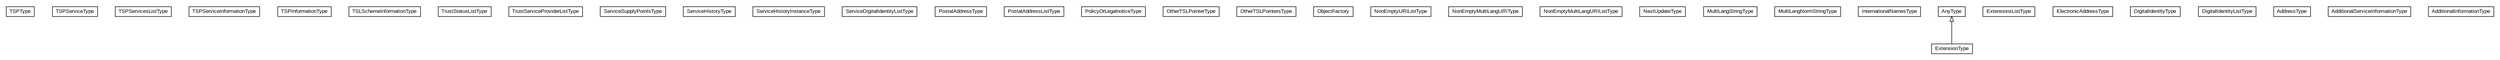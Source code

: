 #!/usr/local/bin/dot
#
# Class diagram 
# Generated by UMLGraph version R5_6-24-gf6e263 (http://www.umlgraph.org/)
#

digraph G {
	edge [fontname="arial",fontsize=10,labelfontname="arial",labelfontsize=10];
	node [fontname="arial",fontsize=10,shape=plaintext];
	nodesep=0.25;
	ranksep=0.5;
	// eu.europa.esig.jaxb.tsl.TSPType
	c73799 [label=<<table title="eu.europa.esig.jaxb.tsl.TSPType" border="0" cellborder="1" cellspacing="0" cellpadding="2" port="p" href="./TSPType.html">
		<tr><td><table border="0" cellspacing="0" cellpadding="1">
<tr><td align="center" balign="center"> TSPType </td></tr>
		</table></td></tr>
		</table>>, URL="./TSPType.html", fontname="arial", fontcolor="black", fontsize=10.0];
	// eu.europa.esig.jaxb.tsl.TSPServiceType
	c73800 [label=<<table title="eu.europa.esig.jaxb.tsl.TSPServiceType" border="0" cellborder="1" cellspacing="0" cellpadding="2" port="p" href="./TSPServiceType.html">
		<tr><td><table border="0" cellspacing="0" cellpadding="1">
<tr><td align="center" balign="center"> TSPServiceType </td></tr>
		</table></td></tr>
		</table>>, URL="./TSPServiceType.html", fontname="arial", fontcolor="black", fontsize=10.0];
	// eu.europa.esig.jaxb.tsl.TSPServicesListType
	c73801 [label=<<table title="eu.europa.esig.jaxb.tsl.TSPServicesListType" border="0" cellborder="1" cellspacing="0" cellpadding="2" port="p" href="./TSPServicesListType.html">
		<tr><td><table border="0" cellspacing="0" cellpadding="1">
<tr><td align="center" balign="center"> TSPServicesListType </td></tr>
		</table></td></tr>
		</table>>, URL="./TSPServicesListType.html", fontname="arial", fontcolor="black", fontsize=10.0];
	// eu.europa.esig.jaxb.tsl.TSPServiceInformationType
	c73802 [label=<<table title="eu.europa.esig.jaxb.tsl.TSPServiceInformationType" border="0" cellborder="1" cellspacing="0" cellpadding="2" port="p" href="./TSPServiceInformationType.html">
		<tr><td><table border="0" cellspacing="0" cellpadding="1">
<tr><td align="center" balign="center"> TSPServiceInformationType </td></tr>
		</table></td></tr>
		</table>>, URL="./TSPServiceInformationType.html", fontname="arial", fontcolor="black", fontsize=10.0];
	// eu.europa.esig.jaxb.tsl.TSPInformationType
	c73803 [label=<<table title="eu.europa.esig.jaxb.tsl.TSPInformationType" border="0" cellborder="1" cellspacing="0" cellpadding="2" port="p" href="./TSPInformationType.html">
		<tr><td><table border="0" cellspacing="0" cellpadding="1">
<tr><td align="center" balign="center"> TSPInformationType </td></tr>
		</table></td></tr>
		</table>>, URL="./TSPInformationType.html", fontname="arial", fontcolor="black", fontsize=10.0];
	// eu.europa.esig.jaxb.tsl.TSLSchemeInformationType
	c73804 [label=<<table title="eu.europa.esig.jaxb.tsl.TSLSchemeInformationType" border="0" cellborder="1" cellspacing="0" cellpadding="2" port="p" href="./TSLSchemeInformationType.html">
		<tr><td><table border="0" cellspacing="0" cellpadding="1">
<tr><td align="center" balign="center"> TSLSchemeInformationType </td></tr>
		</table></td></tr>
		</table>>, URL="./TSLSchemeInformationType.html", fontname="arial", fontcolor="black", fontsize=10.0];
	// eu.europa.esig.jaxb.tsl.TrustStatusListType
	c73805 [label=<<table title="eu.europa.esig.jaxb.tsl.TrustStatusListType" border="0" cellborder="1" cellspacing="0" cellpadding="2" port="p" href="./TrustStatusListType.html">
		<tr><td><table border="0" cellspacing="0" cellpadding="1">
<tr><td align="center" balign="center"> TrustStatusListType </td></tr>
		</table></td></tr>
		</table>>, URL="./TrustStatusListType.html", fontname="arial", fontcolor="black", fontsize=10.0];
	// eu.europa.esig.jaxb.tsl.TrustServiceProviderListType
	c73806 [label=<<table title="eu.europa.esig.jaxb.tsl.TrustServiceProviderListType" border="0" cellborder="1" cellspacing="0" cellpadding="2" port="p" href="./TrustServiceProviderListType.html">
		<tr><td><table border="0" cellspacing="0" cellpadding="1">
<tr><td align="center" balign="center"> TrustServiceProviderListType </td></tr>
		</table></td></tr>
		</table>>, URL="./TrustServiceProviderListType.html", fontname="arial", fontcolor="black", fontsize=10.0];
	// eu.europa.esig.jaxb.tsl.ServiceSupplyPointsType
	c73807 [label=<<table title="eu.europa.esig.jaxb.tsl.ServiceSupplyPointsType" border="0" cellborder="1" cellspacing="0" cellpadding="2" port="p" href="./ServiceSupplyPointsType.html">
		<tr><td><table border="0" cellspacing="0" cellpadding="1">
<tr><td align="center" balign="center"> ServiceSupplyPointsType </td></tr>
		</table></td></tr>
		</table>>, URL="./ServiceSupplyPointsType.html", fontname="arial", fontcolor="black", fontsize=10.0];
	// eu.europa.esig.jaxb.tsl.ServiceHistoryType
	c73808 [label=<<table title="eu.europa.esig.jaxb.tsl.ServiceHistoryType" border="0" cellborder="1" cellspacing="0" cellpadding="2" port="p" href="./ServiceHistoryType.html">
		<tr><td><table border="0" cellspacing="0" cellpadding="1">
<tr><td align="center" balign="center"> ServiceHistoryType </td></tr>
		</table></td></tr>
		</table>>, URL="./ServiceHistoryType.html", fontname="arial", fontcolor="black", fontsize=10.0];
	// eu.europa.esig.jaxb.tsl.ServiceHistoryInstanceType
	c73809 [label=<<table title="eu.europa.esig.jaxb.tsl.ServiceHistoryInstanceType" border="0" cellborder="1" cellspacing="0" cellpadding="2" port="p" href="./ServiceHistoryInstanceType.html">
		<tr><td><table border="0" cellspacing="0" cellpadding="1">
<tr><td align="center" balign="center"> ServiceHistoryInstanceType </td></tr>
		</table></td></tr>
		</table>>, URL="./ServiceHistoryInstanceType.html", fontname="arial", fontcolor="black", fontsize=10.0];
	// eu.europa.esig.jaxb.tsl.ServiceDigitalIdentityListType
	c73810 [label=<<table title="eu.europa.esig.jaxb.tsl.ServiceDigitalIdentityListType" border="0" cellborder="1" cellspacing="0" cellpadding="2" port="p" href="./ServiceDigitalIdentityListType.html">
		<tr><td><table border="0" cellspacing="0" cellpadding="1">
<tr><td align="center" balign="center"> ServiceDigitalIdentityListType </td></tr>
		</table></td></tr>
		</table>>, URL="./ServiceDigitalIdentityListType.html", fontname="arial", fontcolor="black", fontsize=10.0];
	// eu.europa.esig.jaxb.tsl.PostalAddressType
	c73811 [label=<<table title="eu.europa.esig.jaxb.tsl.PostalAddressType" border="0" cellborder="1" cellspacing="0" cellpadding="2" port="p" href="./PostalAddressType.html">
		<tr><td><table border="0" cellspacing="0" cellpadding="1">
<tr><td align="center" balign="center"> PostalAddressType </td></tr>
		</table></td></tr>
		</table>>, URL="./PostalAddressType.html", fontname="arial", fontcolor="black", fontsize=10.0];
	// eu.europa.esig.jaxb.tsl.PostalAddressListType
	c73812 [label=<<table title="eu.europa.esig.jaxb.tsl.PostalAddressListType" border="0" cellborder="1" cellspacing="0" cellpadding="2" port="p" href="./PostalAddressListType.html">
		<tr><td><table border="0" cellspacing="0" cellpadding="1">
<tr><td align="center" balign="center"> PostalAddressListType </td></tr>
		</table></td></tr>
		</table>>, URL="./PostalAddressListType.html", fontname="arial", fontcolor="black", fontsize=10.0];
	// eu.europa.esig.jaxb.tsl.PolicyOrLegalnoticeType
	c73813 [label=<<table title="eu.europa.esig.jaxb.tsl.PolicyOrLegalnoticeType" border="0" cellborder="1" cellspacing="0" cellpadding="2" port="p" href="./PolicyOrLegalnoticeType.html">
		<tr><td><table border="0" cellspacing="0" cellpadding="1">
<tr><td align="center" balign="center"> PolicyOrLegalnoticeType </td></tr>
		</table></td></tr>
		</table>>, URL="./PolicyOrLegalnoticeType.html", fontname="arial", fontcolor="black", fontsize=10.0];
	// eu.europa.esig.jaxb.tsl.OtherTSLPointerType
	c73814 [label=<<table title="eu.europa.esig.jaxb.tsl.OtherTSLPointerType" border="0" cellborder="1" cellspacing="0" cellpadding="2" port="p" href="./OtherTSLPointerType.html">
		<tr><td><table border="0" cellspacing="0" cellpadding="1">
<tr><td align="center" balign="center"> OtherTSLPointerType </td></tr>
		</table></td></tr>
		</table>>, URL="./OtherTSLPointerType.html", fontname="arial", fontcolor="black", fontsize=10.0];
	// eu.europa.esig.jaxb.tsl.OtherTSLPointersType
	c73815 [label=<<table title="eu.europa.esig.jaxb.tsl.OtherTSLPointersType" border="0" cellborder="1" cellspacing="0" cellpadding="2" port="p" href="./OtherTSLPointersType.html">
		<tr><td><table border="0" cellspacing="0" cellpadding="1">
<tr><td align="center" balign="center"> OtherTSLPointersType </td></tr>
		</table></td></tr>
		</table>>, URL="./OtherTSLPointersType.html", fontname="arial", fontcolor="black", fontsize=10.0];
	// eu.europa.esig.jaxb.tsl.ObjectFactory
	c73816 [label=<<table title="eu.europa.esig.jaxb.tsl.ObjectFactory" border="0" cellborder="1" cellspacing="0" cellpadding="2" port="p" href="./ObjectFactory.html">
		<tr><td><table border="0" cellspacing="0" cellpadding="1">
<tr><td align="center" balign="center"> ObjectFactory </td></tr>
		</table></td></tr>
		</table>>, URL="./ObjectFactory.html", fontname="arial", fontcolor="black", fontsize=10.0];
	// eu.europa.esig.jaxb.tsl.NonEmptyURIListType
	c73817 [label=<<table title="eu.europa.esig.jaxb.tsl.NonEmptyURIListType" border="0" cellborder="1" cellspacing="0" cellpadding="2" port="p" href="./NonEmptyURIListType.html">
		<tr><td><table border="0" cellspacing="0" cellpadding="1">
<tr><td align="center" balign="center"> NonEmptyURIListType </td></tr>
		</table></td></tr>
		</table>>, URL="./NonEmptyURIListType.html", fontname="arial", fontcolor="black", fontsize=10.0];
	// eu.europa.esig.jaxb.tsl.NonEmptyMultiLangURIType
	c73818 [label=<<table title="eu.europa.esig.jaxb.tsl.NonEmptyMultiLangURIType" border="0" cellborder="1" cellspacing="0" cellpadding="2" port="p" href="./NonEmptyMultiLangURIType.html">
		<tr><td><table border="0" cellspacing="0" cellpadding="1">
<tr><td align="center" balign="center"> NonEmptyMultiLangURIType </td></tr>
		</table></td></tr>
		</table>>, URL="./NonEmptyMultiLangURIType.html", fontname="arial", fontcolor="black", fontsize=10.0];
	// eu.europa.esig.jaxb.tsl.NonEmptyMultiLangURIListType
	c73819 [label=<<table title="eu.europa.esig.jaxb.tsl.NonEmptyMultiLangURIListType" border="0" cellborder="1" cellspacing="0" cellpadding="2" port="p" href="./NonEmptyMultiLangURIListType.html">
		<tr><td><table border="0" cellspacing="0" cellpadding="1">
<tr><td align="center" balign="center"> NonEmptyMultiLangURIListType </td></tr>
		</table></td></tr>
		</table>>, URL="./NonEmptyMultiLangURIListType.html", fontname="arial", fontcolor="black", fontsize=10.0];
	// eu.europa.esig.jaxb.tsl.NextUpdateType
	c73820 [label=<<table title="eu.europa.esig.jaxb.tsl.NextUpdateType" border="0" cellborder="1" cellspacing="0" cellpadding="2" port="p" href="./NextUpdateType.html">
		<tr><td><table border="0" cellspacing="0" cellpadding="1">
<tr><td align="center" balign="center"> NextUpdateType </td></tr>
		</table></td></tr>
		</table>>, URL="./NextUpdateType.html", fontname="arial", fontcolor="black", fontsize=10.0];
	// eu.europa.esig.jaxb.tsl.MultiLangStringType
	c73821 [label=<<table title="eu.europa.esig.jaxb.tsl.MultiLangStringType" border="0" cellborder="1" cellspacing="0" cellpadding="2" port="p" href="./MultiLangStringType.html">
		<tr><td><table border="0" cellspacing="0" cellpadding="1">
<tr><td align="center" balign="center"> MultiLangStringType </td></tr>
		</table></td></tr>
		</table>>, URL="./MultiLangStringType.html", fontname="arial", fontcolor="black", fontsize=10.0];
	// eu.europa.esig.jaxb.tsl.MultiLangNormStringType
	c73822 [label=<<table title="eu.europa.esig.jaxb.tsl.MultiLangNormStringType" border="0" cellborder="1" cellspacing="0" cellpadding="2" port="p" href="./MultiLangNormStringType.html">
		<tr><td><table border="0" cellspacing="0" cellpadding="1">
<tr><td align="center" balign="center"> MultiLangNormStringType </td></tr>
		</table></td></tr>
		</table>>, URL="./MultiLangNormStringType.html", fontname="arial", fontcolor="black", fontsize=10.0];
	// eu.europa.esig.jaxb.tsl.InternationalNamesType
	c73823 [label=<<table title="eu.europa.esig.jaxb.tsl.InternationalNamesType" border="0" cellborder="1" cellspacing="0" cellpadding="2" port="p" href="./InternationalNamesType.html">
		<tr><td><table border="0" cellspacing="0" cellpadding="1">
<tr><td align="center" balign="center"> InternationalNamesType </td></tr>
		</table></td></tr>
		</table>>, URL="./InternationalNamesType.html", fontname="arial", fontcolor="black", fontsize=10.0];
	// eu.europa.esig.jaxb.tsl.ExtensionType
	c73824 [label=<<table title="eu.europa.esig.jaxb.tsl.ExtensionType" border="0" cellborder="1" cellspacing="0" cellpadding="2" port="p" href="./ExtensionType.html">
		<tr><td><table border="0" cellspacing="0" cellpadding="1">
<tr><td align="center" balign="center"> ExtensionType </td></tr>
		</table></td></tr>
		</table>>, URL="./ExtensionType.html", fontname="arial", fontcolor="black", fontsize=10.0];
	// eu.europa.esig.jaxb.tsl.ExtensionsListType
	c73825 [label=<<table title="eu.europa.esig.jaxb.tsl.ExtensionsListType" border="0" cellborder="1" cellspacing="0" cellpadding="2" port="p" href="./ExtensionsListType.html">
		<tr><td><table border="0" cellspacing="0" cellpadding="1">
<tr><td align="center" balign="center"> ExtensionsListType </td></tr>
		</table></td></tr>
		</table>>, URL="./ExtensionsListType.html", fontname="arial", fontcolor="black", fontsize=10.0];
	// eu.europa.esig.jaxb.tsl.ElectronicAddressType
	c73826 [label=<<table title="eu.europa.esig.jaxb.tsl.ElectronicAddressType" border="0" cellborder="1" cellspacing="0" cellpadding="2" port="p" href="./ElectronicAddressType.html">
		<tr><td><table border="0" cellspacing="0" cellpadding="1">
<tr><td align="center" balign="center"> ElectronicAddressType </td></tr>
		</table></td></tr>
		</table>>, URL="./ElectronicAddressType.html", fontname="arial", fontcolor="black", fontsize=10.0];
	// eu.europa.esig.jaxb.tsl.DigitalIdentityType
	c73827 [label=<<table title="eu.europa.esig.jaxb.tsl.DigitalIdentityType" border="0" cellborder="1" cellspacing="0" cellpadding="2" port="p" href="./DigitalIdentityType.html">
		<tr><td><table border="0" cellspacing="0" cellpadding="1">
<tr><td align="center" balign="center"> DigitalIdentityType </td></tr>
		</table></td></tr>
		</table>>, URL="./DigitalIdentityType.html", fontname="arial", fontcolor="black", fontsize=10.0];
	// eu.europa.esig.jaxb.tsl.DigitalIdentityListType
	c73828 [label=<<table title="eu.europa.esig.jaxb.tsl.DigitalIdentityListType" border="0" cellborder="1" cellspacing="0" cellpadding="2" port="p" href="./DigitalIdentityListType.html">
		<tr><td><table border="0" cellspacing="0" cellpadding="1">
<tr><td align="center" balign="center"> DigitalIdentityListType </td></tr>
		</table></td></tr>
		</table>>, URL="./DigitalIdentityListType.html", fontname="arial", fontcolor="black", fontsize=10.0];
	// eu.europa.esig.jaxb.tsl.AnyType
	c73829 [label=<<table title="eu.europa.esig.jaxb.tsl.AnyType" border="0" cellborder="1" cellspacing="0" cellpadding="2" port="p" href="./AnyType.html">
		<tr><td><table border="0" cellspacing="0" cellpadding="1">
<tr><td align="center" balign="center"> AnyType </td></tr>
		</table></td></tr>
		</table>>, URL="./AnyType.html", fontname="arial", fontcolor="black", fontsize=10.0];
	// eu.europa.esig.jaxb.tsl.AddressType
	c73830 [label=<<table title="eu.europa.esig.jaxb.tsl.AddressType" border="0" cellborder="1" cellspacing="0" cellpadding="2" port="p" href="./AddressType.html">
		<tr><td><table border="0" cellspacing="0" cellpadding="1">
<tr><td align="center" balign="center"> AddressType </td></tr>
		</table></td></tr>
		</table>>, URL="./AddressType.html", fontname="arial", fontcolor="black", fontsize=10.0];
	// eu.europa.esig.jaxb.tsl.AdditionalServiceInformationType
	c73831 [label=<<table title="eu.europa.esig.jaxb.tsl.AdditionalServiceInformationType" border="0" cellborder="1" cellspacing="0" cellpadding="2" port="p" href="./AdditionalServiceInformationType.html">
		<tr><td><table border="0" cellspacing="0" cellpadding="1">
<tr><td align="center" balign="center"> AdditionalServiceInformationType </td></tr>
		</table></td></tr>
		</table>>, URL="./AdditionalServiceInformationType.html", fontname="arial", fontcolor="black", fontsize=10.0];
	// eu.europa.esig.jaxb.tsl.AdditionalInformationType
	c73832 [label=<<table title="eu.europa.esig.jaxb.tsl.AdditionalInformationType" border="0" cellborder="1" cellspacing="0" cellpadding="2" port="p" href="./AdditionalInformationType.html">
		<tr><td><table border="0" cellspacing="0" cellpadding="1">
<tr><td align="center" balign="center"> AdditionalInformationType </td></tr>
		</table></td></tr>
		</table>>, URL="./AdditionalInformationType.html", fontname="arial", fontcolor="black", fontsize=10.0];
	//eu.europa.esig.jaxb.tsl.ExtensionType extends eu.europa.esig.jaxb.tsl.AnyType
	c73829:p -> c73824:p [dir=back,arrowtail=empty];
}

